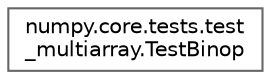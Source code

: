 digraph "Graphical Class Hierarchy"
{
 // LATEX_PDF_SIZE
  bgcolor="transparent";
  edge [fontname=Helvetica,fontsize=10,labelfontname=Helvetica,labelfontsize=10];
  node [fontname=Helvetica,fontsize=10,shape=box,height=0.2,width=0.4];
  rankdir="LR";
  Node0 [id="Node000000",label="numpy.core.tests.test\l_multiarray.TestBinop",height=0.2,width=0.4,color="grey40", fillcolor="white", style="filled",URL="$db/dd7/classnumpy_1_1core_1_1tests_1_1test__multiarray_1_1TestBinop.html",tooltip=" "];
}
